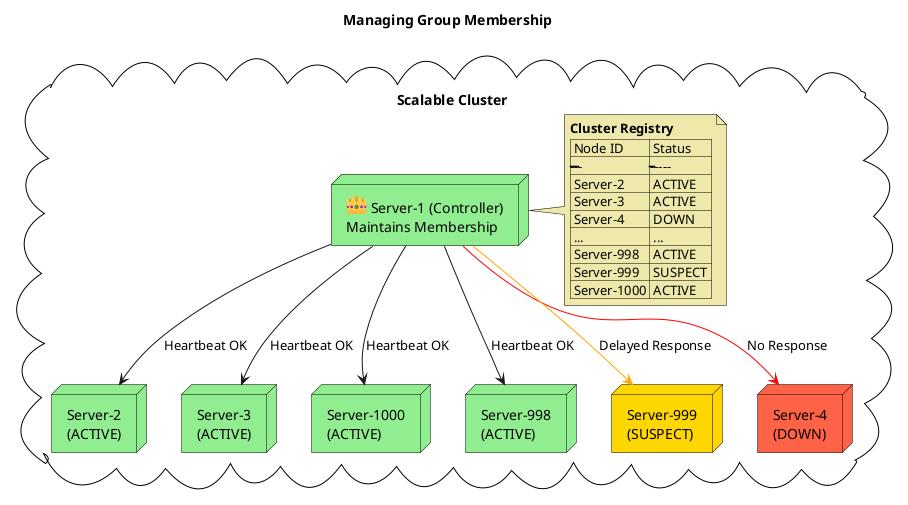 @startuml
skinparam Shadowing false

' Cloud representation for the scalable cluster
skinparam cloud {
    BackgroundColor #E0F2FF  ' Azure-inspired light blue
    BorderColor Black
}

' Node styling
skinparam node {
    BackgroundColor White
    BorderColor Black
    RoundCorner 20
}

' Note styling
skinparam note {
    BackgroundColor PaleGoldenRod
    BorderColor Black
}

title **Managing Group Membership**

cloud "Scalable Cluster" {
    
    ' Controller node (Leader)
    node "<:crown:> Server-1 (Controller)\nMaintains Membership" as S1 #LightGreen

    ' Active nodes
    node "Server-2\n(ACTIVE)" as S2 #LightGreen
    node "Server-3\n(ACTIVE)" as S3 #LightGreen
    node "Server-1000\n(ACTIVE)" as S1000 #LightGreen
    node "Server-998\n(ACTIVE)" as S998 #LightGreen

    ' Suspect node
    node "Server-999\n(SUSPECT)" as S999 #Gold

    ' Down node
    node "Server-4\n(DOWN)" as S4 #Tomato

    ' Aligning servers below the controller
    S1 -down-> S2 : Heartbeat OK
    S1 -down-> S3 : Heartbeat OK
    S1 -down[#red]-> S4 : No Response
    S1 -down-> S998 : Heartbeat OK
    S1 -down[#orange]-> S999 : Delayed Response
    S1 -down-> S1000 : Heartbeat OK

    ' Cluster registry note positioned to the right of the controller
    note right of S1
        **Cluster Registry**  
        | Node ID   | Status   |
        |-----------|---------|
        | Server-2  | ACTIVE  |
        | Server-3  | ACTIVE  |
        | Server-4  | DOWN    |
        | ...       | ...     |
        | Server-998 | ACTIVE  |
        | Server-999 | SUSPECT |
        | Server-1000 | ACTIVE  |
    end note
}
@enduml
 